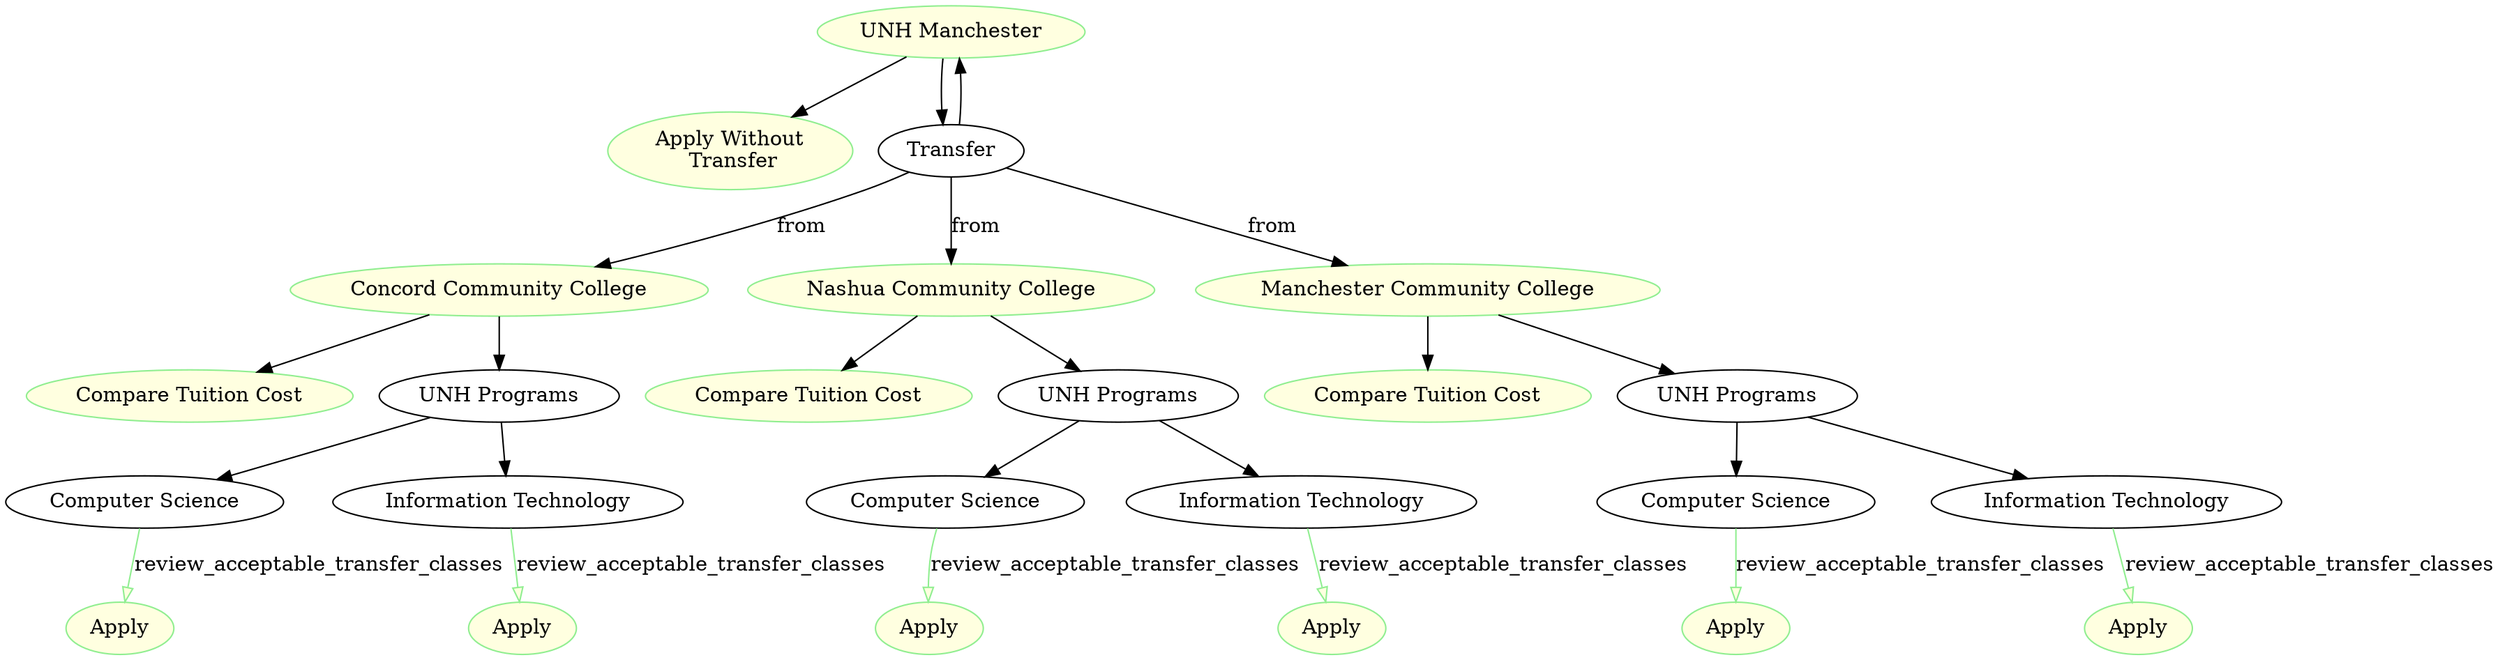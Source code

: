 digraph G {
	unh [label="UNH Manchester" URL="https://manchester.unh.edu/" color=lightgreen fillcolor=lightyellow style=filled]
	apply [label="Apply Without
 Transfer" URL="https://admissions.unh.edu/apply" color=lightgreen fillcolor=lightyellow style=filled]
	transfer [label=Transfer]
	from_nhit [label="Concord Community College" URL="/transfer_college?college=nhit" color=lightgreen fillcolor=lightyellow style=filled]
	from_nashua [label="Nashua Community College" URL="/transfer_college?college=nashua" color=lightgreen fillcolor=lightyellow style=filled]
	from_mcc [label="Manchester Community College" URL="/transfer_college?college=mcc" color=lightgreen fillcolor=lightyellow style=filled]
	unh -> apply
	unh -> transfer
	transfer -> unh
	transfer -> from_nhit [label=from]
	transfer -> from_nashua [label=from]
	transfer -> from_mcc [label=from]
	nhit_compare_tuition_cost [label="Compare Tuition Cost" URL="/index.html" color=lightgreen fillcolor=lightyellow style=filled]
	nhit_list_of_unh_programs [label="UNH Programs"]
	nhit_computer_science [label="Computer Science"]
	nhit_information_technology [label="Information Technology"]
	nhit_apply_to_cs [label=Apply URL="/index.html" color=lightgreen fillcolor=lightyellow style=filled]
	nhit_apply_to_it [label=Apply URL="/index.html" color=lightgreen fillcolor=lightyellow style=filled]
	from_nhit -> nhit_compare_tuition_cost
	from_nhit -> nhit_list_of_unh_programs
	nhit_list_of_unh_programs -> nhit_computer_science
	nhit_list_of_unh_programs -> nhit_information_technology
	nhit_computer_science -> nhit_apply_to_cs [label=review_acceptable_transfer_classes URL="/index.html" color=lightgreen fillcolor=lightyellow style=filled]
	nhit_information_technology -> nhit_apply_to_it [label=review_acceptable_transfer_classes URL="/index.html" color=lightgreen fillcolor=lightyellow style=filled]
	nashua_compare_tuition_cost [label="Compare Tuition Cost" URL="/index.html" color=lightgreen fillcolor=lightyellow style=filled]
	nashua_list_of_unh_programs [label="UNH Programs"]
	nashua_computer_science [label="Computer Science"]
	nashua_information_technology [label="Information Technology"]
	nashua_apply_to_cs [label=Apply URL="/index.html" color=lightgreen fillcolor=lightyellow style=filled]
	nashua_apply_to_it [label=Apply URL="/index.html" color=lightgreen fillcolor=lightyellow style=filled]
	from_nashua -> nashua_compare_tuition_cost
	from_nashua -> nashua_list_of_unh_programs
	nashua_list_of_unh_programs -> nashua_computer_science
	nashua_list_of_unh_programs -> nashua_information_technology
	nashua_computer_science -> nashua_apply_to_cs [label=review_acceptable_transfer_classes URL="/index.html" color=lightgreen fillcolor=lightyellow style=filled]
	nashua_information_technology -> nashua_apply_to_it [label=review_acceptable_transfer_classes URL="/index.html" color=lightgreen fillcolor=lightyellow style=filled]
	mcc_compare_tuition_cost [label="Compare Tuition Cost" URL="/index.html" color=lightgreen fillcolor=lightyellow style=filled]
	mcc_list_of_unh_programs [label="UNH Programs"]
	mcc_computer_science [label="Computer Science"]
	mcc_information_technology [label="Information Technology"]
	mcc_apply_to_cs [label=Apply URL="/index.html" color=lightgreen fillcolor=lightyellow style=filled]
	mcc_apply_to_it [label=Apply URL="/index.html" color=lightgreen fillcolor=lightyellow style=filled]
	from_mcc -> mcc_compare_tuition_cost
	from_mcc -> mcc_list_of_unh_programs
	mcc_list_of_unh_programs -> mcc_computer_science
	mcc_list_of_unh_programs -> mcc_information_technology
	mcc_computer_science -> mcc_apply_to_cs [label=review_acceptable_transfer_classes URL="/index.html" color=lightgreen fillcolor=lightyellow style=filled]
	mcc_information_technology -> mcc_apply_to_it [label=review_acceptable_transfer_classes URL="/index.html" color=lightgreen fillcolor=lightyellow style=filled]
}
